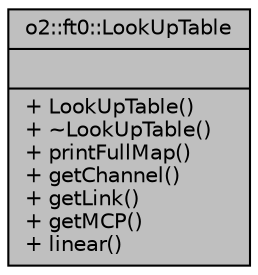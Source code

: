 digraph "o2::ft0::LookUpTable"
{
 // INTERACTIVE_SVG=YES
  bgcolor="transparent";
  edge [fontname="Helvetica",fontsize="10",labelfontname="Helvetica",labelfontsize="10"];
  node [fontname="Helvetica",fontsize="10",shape=record];
  Node1 [label="{o2::ft0::LookUpTable\n||+ LookUpTable()\l+ ~LookUpTable()\l+ printFullMap()\l+ getChannel()\l+ getLink()\l+ getMCP()\l+ linear()\l}",height=0.2,width=0.4,color="black", fillcolor="grey75", style="filled", fontcolor="black"];
}
